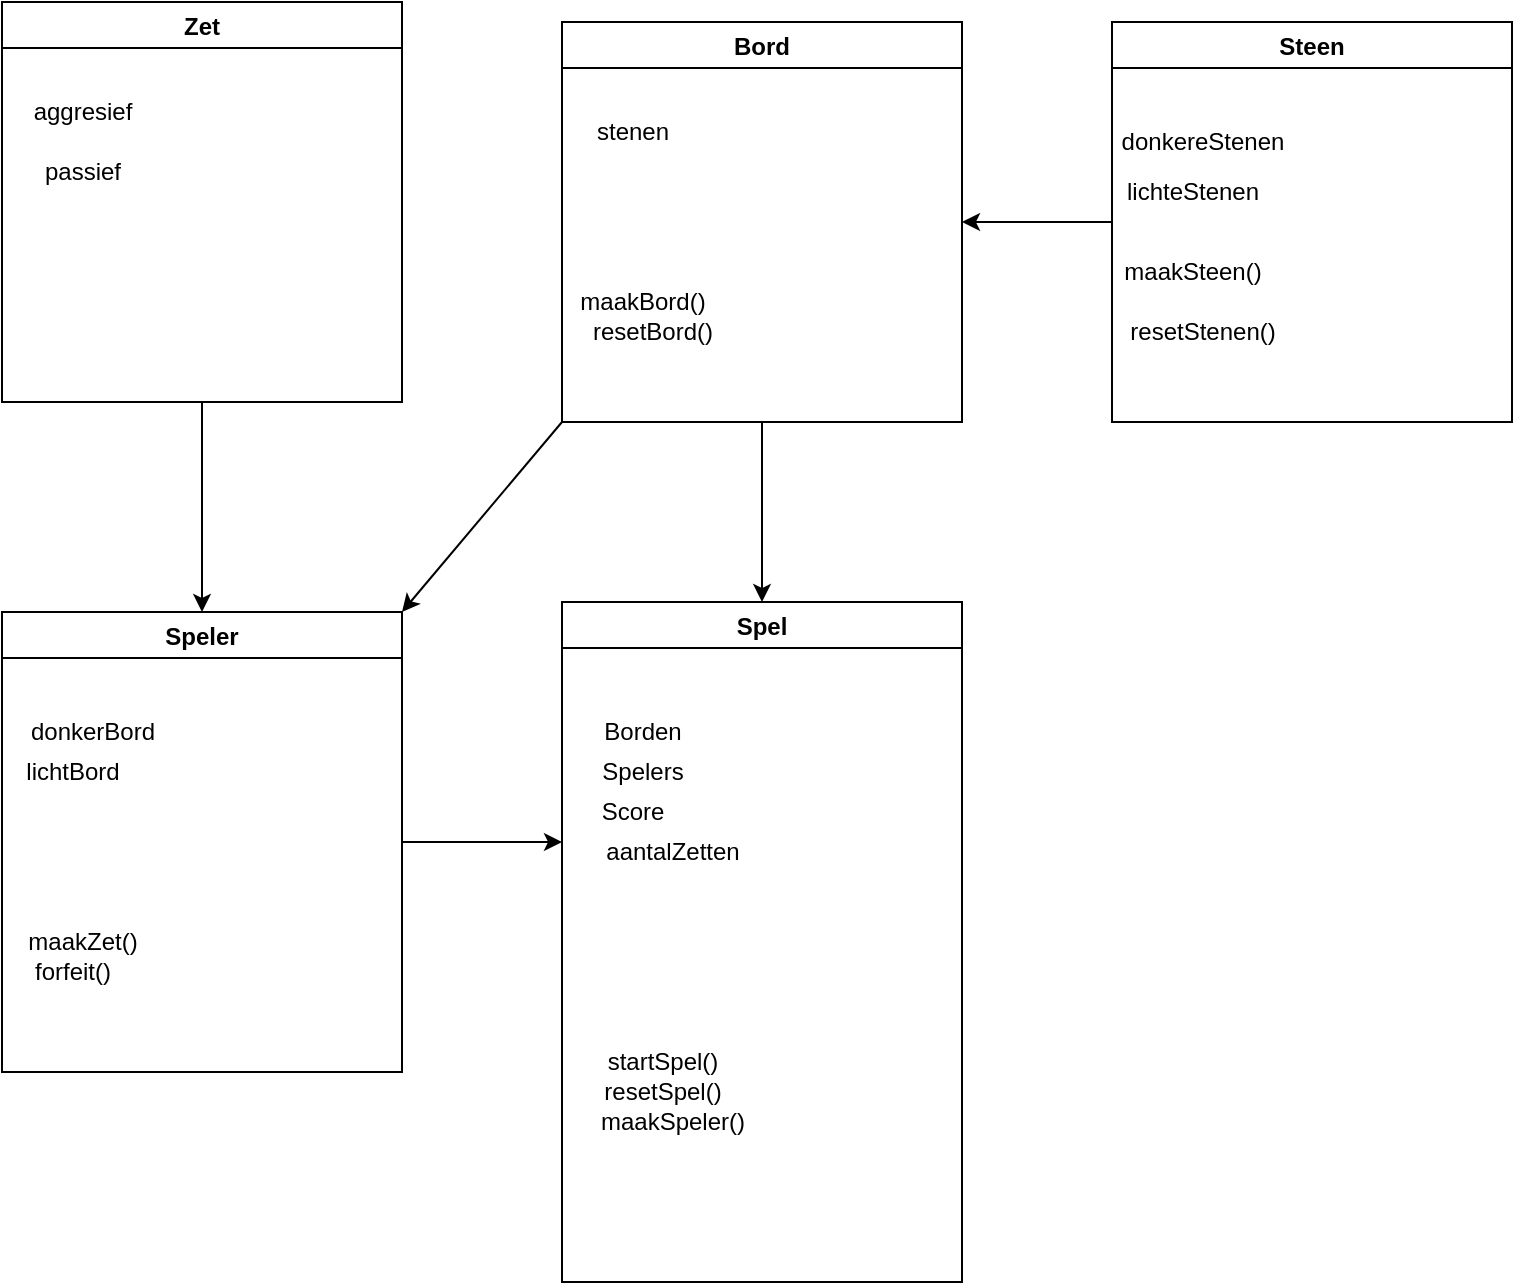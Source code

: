 <mxfile>
    <diagram id="DH1lE7k_KA2hm85Fb6-5" name="Page-1">
        <mxGraphModel dx="2306" dy="800" grid="1" gridSize="10" guides="1" tooltips="1" connect="1" arrows="1" fold="1" page="1" pageScale="1" pageWidth="850" pageHeight="1100" math="0" shadow="0">
            <root>
                <mxCell id="0"/>
                <mxCell id="1" parent="0"/>
                <mxCell id="11" style="edgeStyle=none;html=1;exitX=1;exitY=0.5;exitDx=0;exitDy=0;" edge="1" parent="1" source="3">
                    <mxGeometry relative="1" as="geometry">
                        <mxPoint x="50" y="470" as="targetPoint"/>
                    </mxGeometry>
                </mxCell>
                <mxCell id="3" value="Speler" style="swimlane;" vertex="1" parent="1">
                    <mxGeometry x="-230" y="355" width="200" height="230" as="geometry"/>
                </mxCell>
                <mxCell id="24" value="donkerBord" style="text;html=1;align=center;verticalAlign=middle;resizable=0;points=[];autosize=1;strokeColor=none;fillColor=none;" vertex="1" parent="3">
                    <mxGeometry y="45" width="90" height="30" as="geometry"/>
                </mxCell>
                <mxCell id="27" value="lichtBord&lt;br&gt;" style="text;html=1;align=center;verticalAlign=middle;resizable=0;points=[];autosize=1;strokeColor=none;fillColor=none;" vertex="1" parent="3">
                    <mxGeometry y="65" width="70" height="30" as="geometry"/>
                </mxCell>
                <mxCell id="29" value="forfeit()" style="text;html=1;align=center;verticalAlign=middle;resizable=0;points=[];autosize=1;strokeColor=none;fillColor=none;" vertex="1" parent="3">
                    <mxGeometry x="5" y="165" width="60" height="30" as="geometry"/>
                </mxCell>
                <mxCell id="12" style="edgeStyle=none;html=1;exitX=0.5;exitY=1;exitDx=0;exitDy=0;" edge="1" parent="1" source="4">
                    <mxGeometry relative="1" as="geometry">
                        <mxPoint x="150" y="350" as="targetPoint"/>
                    </mxGeometry>
                </mxCell>
                <mxCell id="23" style="edgeStyle=none;html=1;exitX=0;exitY=1;exitDx=0;exitDy=0;entryX=1;entryY=0;entryDx=0;entryDy=0;" edge="1" parent="1" source="4" target="3">
                    <mxGeometry relative="1" as="geometry"/>
                </mxCell>
                <mxCell id="4" value="Bord" style="swimlane;" vertex="1" parent="1">
                    <mxGeometry x="50" y="60" width="200" height="200" as="geometry"/>
                </mxCell>
                <mxCell id="7" value="stenen" style="text;html=1;align=center;verticalAlign=middle;resizable=0;points=[];autosize=1;strokeColor=none;fillColor=none;" vertex="1" parent="4">
                    <mxGeometry x="5" y="40" width="60" height="30" as="geometry"/>
                </mxCell>
                <mxCell id="13" style="edgeStyle=none;html=1;exitX=0;exitY=0.5;exitDx=0;exitDy=0;entryX=1;entryY=0.5;entryDx=0;entryDy=0;" edge="1" parent="1" source="5" target="4">
                    <mxGeometry relative="1" as="geometry"/>
                </mxCell>
                <mxCell id="5" value="Steen" style="swimlane;" vertex="1" parent="1">
                    <mxGeometry x="325" y="60" width="200" height="200" as="geometry"/>
                </mxCell>
                <mxCell id="36" value="maakSteen()" style="text;html=1;align=center;verticalAlign=middle;resizable=0;points=[];autosize=1;strokeColor=none;fillColor=none;" vertex="1" parent="5">
                    <mxGeometry x="-5" y="110" width="90" height="30" as="geometry"/>
                </mxCell>
                <mxCell id="37" value="resetStenen()" style="text;html=1;align=center;verticalAlign=middle;resizable=0;points=[];autosize=1;strokeColor=none;fillColor=none;" vertex="1" parent="5">
                    <mxGeometry x="-5" y="140" width="100" height="30" as="geometry"/>
                </mxCell>
                <mxCell id="10" style="edgeStyle=none;html=1;exitX=0.5;exitY=1;exitDx=0;exitDy=0;entryX=0.5;entryY=0;entryDx=0;entryDy=0;" edge="1" parent="1" source="6" target="3">
                    <mxGeometry relative="1" as="geometry"/>
                </mxCell>
                <mxCell id="6" value="Zet" style="swimlane;" vertex="1" parent="1">
                    <mxGeometry x="-230" y="50" width="200" height="200" as="geometry"/>
                </mxCell>
                <mxCell id="30" value="aggresief" style="text;html=1;align=center;verticalAlign=middle;resizable=0;points=[];autosize=1;strokeColor=none;fillColor=none;" vertex="1" parent="6">
                    <mxGeometry x="5" y="40" width="70" height="30" as="geometry"/>
                </mxCell>
                <mxCell id="31" value="passief" style="text;html=1;align=center;verticalAlign=middle;resizable=0;points=[];autosize=1;strokeColor=none;fillColor=none;" vertex="1" parent="6">
                    <mxGeometry x="10" y="70" width="60" height="30" as="geometry"/>
                </mxCell>
                <mxCell id="8" value="Spel" style="swimlane;" vertex="1" parent="1">
                    <mxGeometry x="50" y="350" width="200" height="340" as="geometry"/>
                </mxCell>
                <mxCell id="14" value="Borden" style="text;html=1;align=center;verticalAlign=middle;resizable=0;points=[];autosize=1;strokeColor=none;fillColor=none;" vertex="1" parent="8">
                    <mxGeometry x="10" y="50" width="60" height="30" as="geometry"/>
                </mxCell>
                <mxCell id="16" value="Spelers&lt;br&gt;" style="text;html=1;align=center;verticalAlign=middle;resizable=0;points=[];autosize=1;strokeColor=none;fillColor=none;" vertex="1" parent="8">
                    <mxGeometry x="10" y="70" width="60" height="30" as="geometry"/>
                </mxCell>
                <mxCell id="17" value="Score&lt;br&gt;" style="text;html=1;align=center;verticalAlign=middle;resizable=0;points=[];autosize=1;strokeColor=none;fillColor=none;" vertex="1" parent="8">
                    <mxGeometry x="10" y="90" width="50" height="30" as="geometry"/>
                </mxCell>
                <mxCell id="18" value="aantalZetten&lt;br&gt;" style="text;html=1;align=center;verticalAlign=middle;resizable=0;points=[];autosize=1;strokeColor=none;fillColor=none;" vertex="1" parent="8">
                    <mxGeometry x="10" y="110" width="90" height="30" as="geometry"/>
                </mxCell>
                <mxCell id="19" value="startSpel()&lt;br&gt;" style="text;html=1;align=center;verticalAlign=middle;resizable=0;points=[];autosize=1;strokeColor=none;fillColor=none;" vertex="1" parent="8">
                    <mxGeometry x="10" y="215" width="80" height="30" as="geometry"/>
                </mxCell>
                <mxCell id="20" value="resetSpel()" style="text;html=1;align=center;verticalAlign=middle;resizable=0;points=[];autosize=1;strokeColor=none;fillColor=none;" vertex="1" parent="8">
                    <mxGeometry x="10" y="230" width="80" height="30" as="geometry"/>
                </mxCell>
                <mxCell id="21" value="maakSpeler()" style="text;html=1;align=center;verticalAlign=middle;resizable=0;points=[];autosize=1;strokeColor=none;fillColor=none;" vertex="1" parent="8">
                    <mxGeometry x="5" y="245" width="100" height="30" as="geometry"/>
                </mxCell>
                <mxCell id="28" value="maakZet()" style="text;html=1;align=center;verticalAlign=middle;resizable=0;points=[];autosize=1;strokeColor=none;fillColor=none;" vertex="1" parent="1">
                    <mxGeometry x="-230" y="505" width="80" height="30" as="geometry"/>
                </mxCell>
                <mxCell id="32" value="maakBord()&lt;br&gt;" style="text;html=1;align=center;verticalAlign=middle;resizable=0;points=[];autosize=1;strokeColor=none;fillColor=none;" vertex="1" parent="1">
                    <mxGeometry x="45" y="185" width="90" height="30" as="geometry"/>
                </mxCell>
                <mxCell id="33" value="resetBord()" style="text;html=1;align=center;verticalAlign=middle;resizable=0;points=[];autosize=1;strokeColor=none;fillColor=none;" vertex="1" parent="1">
                    <mxGeometry x="55" y="200" width="80" height="30" as="geometry"/>
                </mxCell>
                <mxCell id="34" value="donkereStenen" style="text;html=1;align=center;verticalAlign=middle;resizable=0;points=[];autosize=1;strokeColor=none;fillColor=none;" vertex="1" parent="1">
                    <mxGeometry x="320" y="105" width="100" height="30" as="geometry"/>
                </mxCell>
                <mxCell id="35" value="lichteStenen" style="text;html=1;align=center;verticalAlign=middle;resizable=0;points=[];autosize=1;strokeColor=none;fillColor=none;" vertex="1" parent="1">
                    <mxGeometry x="320" y="130" width="90" height="30" as="geometry"/>
                </mxCell>
            </root>
        </mxGraphModel>
    </diagram>
</mxfile>